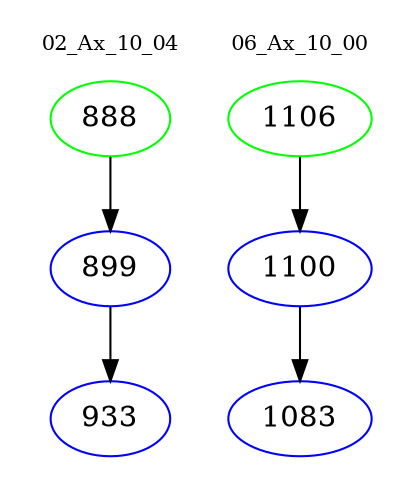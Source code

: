 digraph{
subgraph cluster_0 {
color = white
label = "02_Ax_10_04";
fontsize=10;
T0_888 [label="888", color="green"]
T0_888 -> T0_899 [color="black"]
T0_899 [label="899", color="blue"]
T0_899 -> T0_933 [color="black"]
T0_933 [label="933", color="blue"]
}
subgraph cluster_1 {
color = white
label = "06_Ax_10_00";
fontsize=10;
T1_1106 [label="1106", color="green"]
T1_1106 -> T1_1100 [color="black"]
T1_1100 [label="1100", color="blue"]
T1_1100 -> T1_1083 [color="black"]
T1_1083 [label="1083", color="blue"]
}
}
